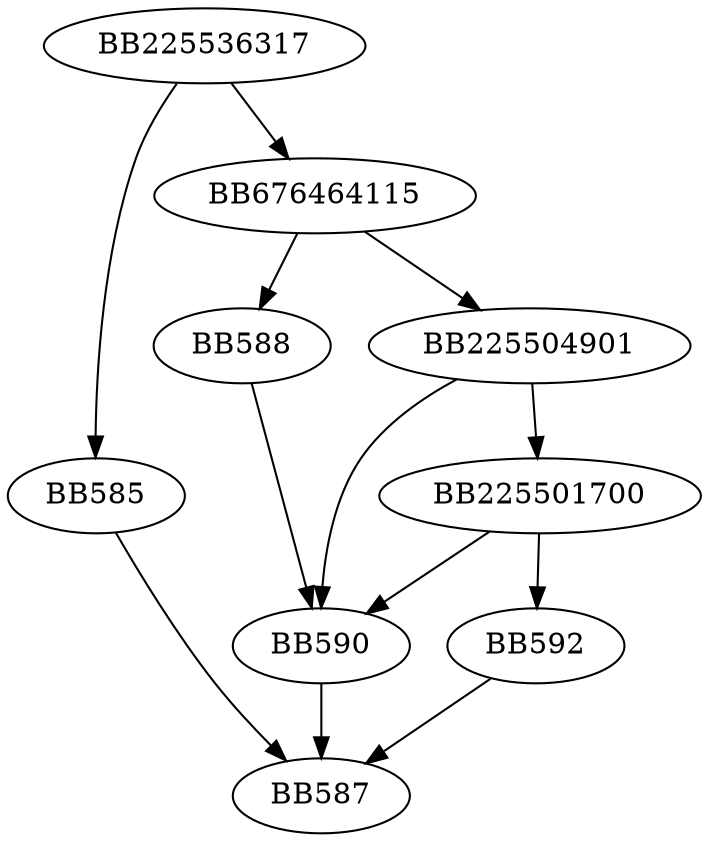 digraph G{
	BB225536317->BB585;
	BB225536317->BB676464115;
	BB585->BB587;
	BB676464115->BB588;
	BB676464115->BB225504901;
	BB588->BB590;
	BB225504901->BB590;
	BB225504901->BB225501700;
	BB225501700->BB590;
	BB225501700->BB592;
	BB592->BB587;
	BB590->BB587;
}
